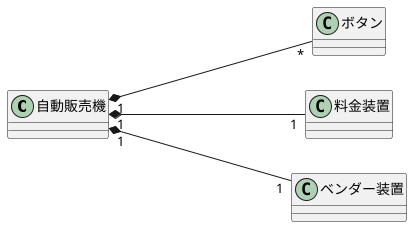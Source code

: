 @startuml 演習6-4
left to right direction
class 自動販売機{
}
class ボタン{
}
class 料金装置{
}
class ベンダー装置{
}
自動販売機 "1"*----"*"ボタン 
自動販売機 "1"*----"1"料金装置
自動販売機 "1"*----"1"ベンダー装置
@enduml